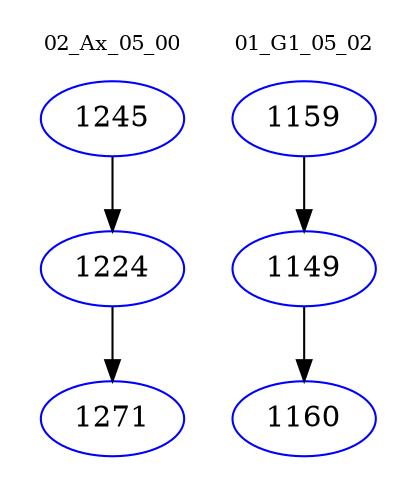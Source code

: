 digraph{
subgraph cluster_0 {
color = white
label = "02_Ax_05_00";
fontsize=10;
T0_1245 [label="1245", color="blue"]
T0_1245 -> T0_1224 [color="black"]
T0_1224 [label="1224", color="blue"]
T0_1224 -> T0_1271 [color="black"]
T0_1271 [label="1271", color="blue"]
}
subgraph cluster_1 {
color = white
label = "01_G1_05_02";
fontsize=10;
T1_1159 [label="1159", color="blue"]
T1_1159 -> T1_1149 [color="black"]
T1_1149 [label="1149", color="blue"]
T1_1149 -> T1_1160 [color="black"]
T1_1160 [label="1160", color="blue"]
}
}
